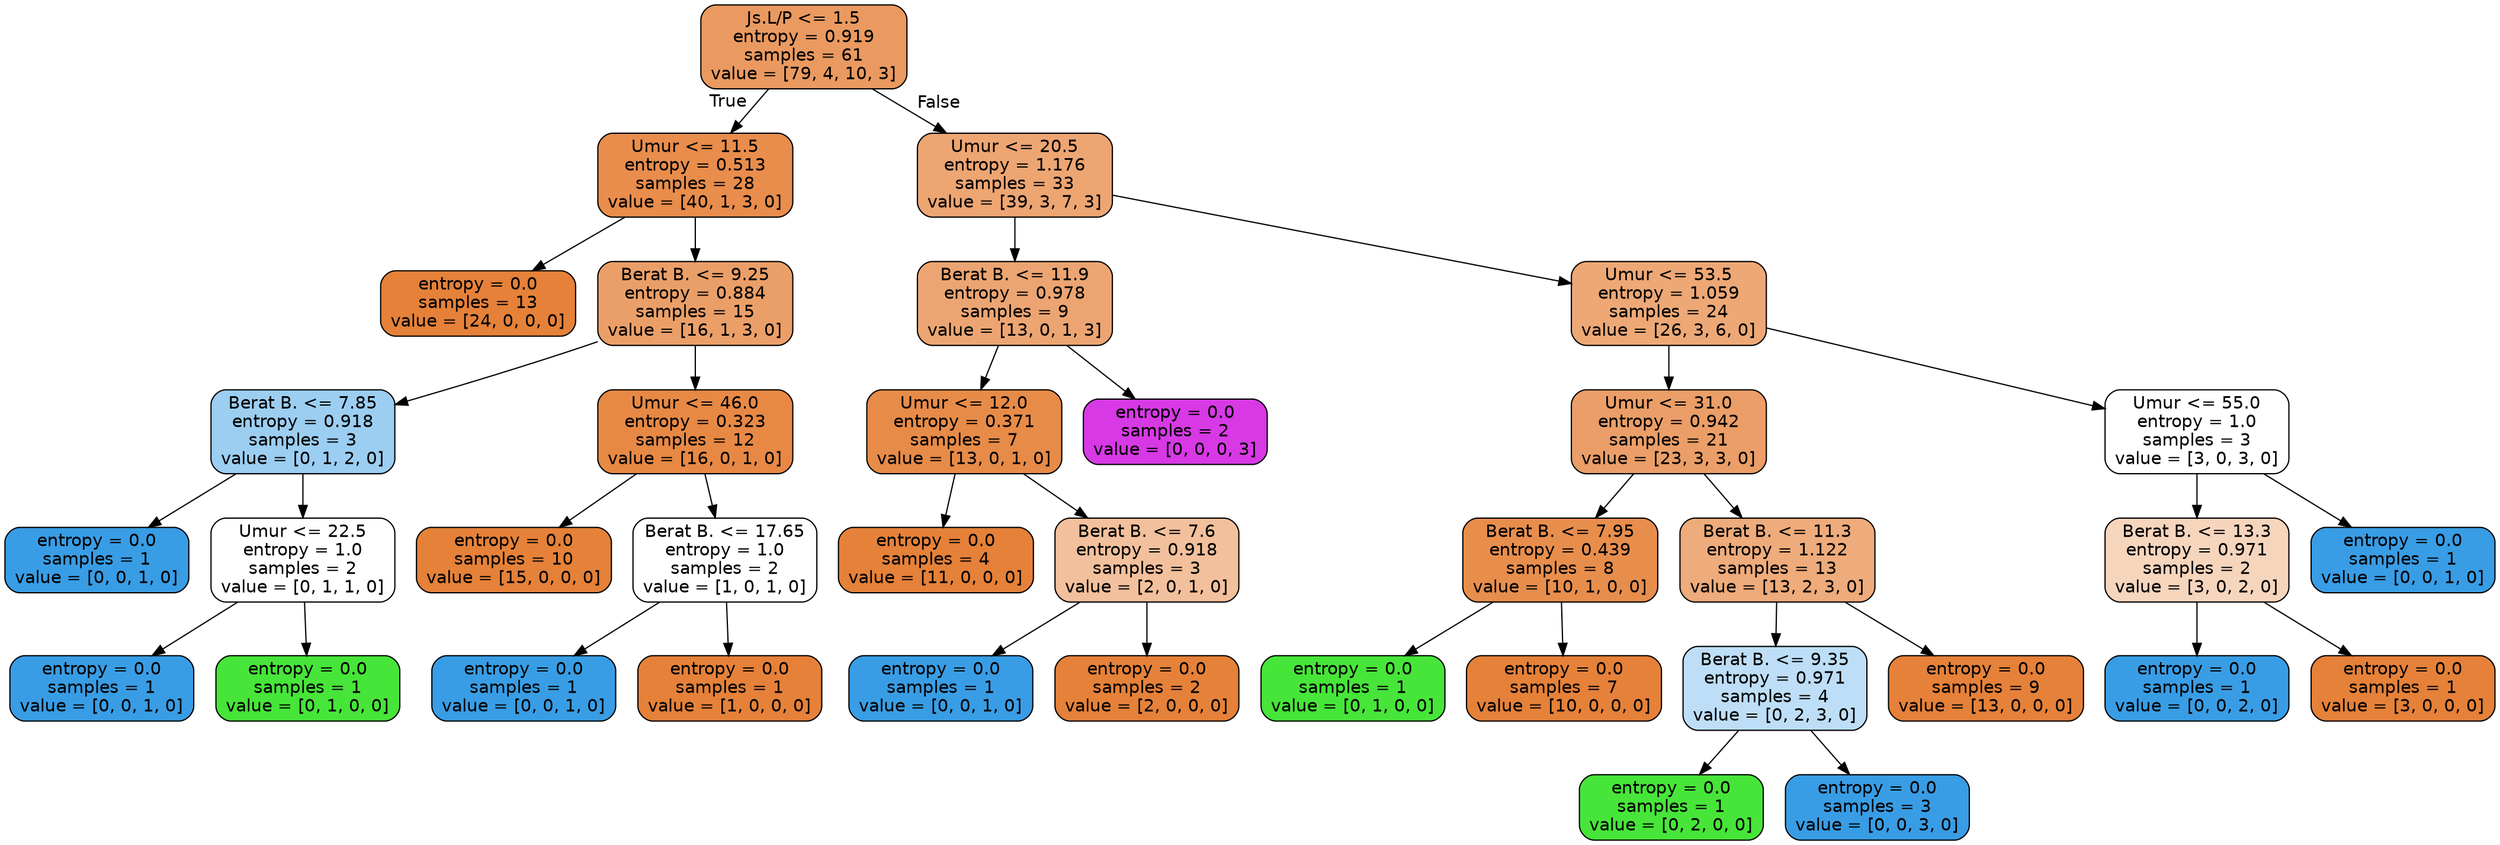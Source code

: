 digraph Tree {
node [shape=box, style="filled, rounded", color="black", fontname=helvetica] ;
edge [fontname=helvetica] ;
0 [label="Js.L/P <= 1.5\nentropy = 0.919\nsamples = 61\nvalue = [79, 4, 10, 3]", fillcolor="#ea9a60"] ;
1 [label="Umur <= 11.5\nentropy = 0.513\nsamples = 28\nvalue = [40, 1, 3, 0]", fillcolor="#e88d4c"] ;
0 -> 1 [labeldistance=2.5, labelangle=45, headlabel="True"] ;
2 [label="entropy = 0.0\nsamples = 13\nvalue = [24, 0, 0, 0]", fillcolor="#e58139"] ;
1 -> 2 ;
3 [label="Berat B. <= 9.25\nentropy = 0.884\nsamples = 15\nvalue = [16, 1, 3, 0]", fillcolor="#eb9f68"] ;
1 -> 3 ;
4 [label="Berat B. <= 7.85\nentropy = 0.918\nsamples = 3\nvalue = [0, 1, 2, 0]", fillcolor="#9ccef2"] ;
3 -> 4 ;
5 [label="entropy = 0.0\nsamples = 1\nvalue = [0, 0, 1, 0]", fillcolor="#399de5"] ;
4 -> 5 ;
6 [label="Umur <= 22.5\nentropy = 1.0\nsamples = 2\nvalue = [0, 1, 1, 0]", fillcolor="#ffffff"] ;
4 -> 6 ;
7 [label="entropy = 0.0\nsamples = 1\nvalue = [0, 0, 1, 0]", fillcolor="#399de5"] ;
6 -> 7 ;
8 [label="entropy = 0.0\nsamples = 1\nvalue = [0, 1, 0, 0]", fillcolor="#47e539"] ;
6 -> 8 ;
9 [label="Umur <= 46.0\nentropy = 0.323\nsamples = 12\nvalue = [16, 0, 1, 0]", fillcolor="#e78945"] ;
3 -> 9 ;
10 [label="entropy = 0.0\nsamples = 10\nvalue = [15, 0, 0, 0]", fillcolor="#e58139"] ;
9 -> 10 ;
11 [label="Berat B. <= 17.65\nentropy = 1.0\nsamples = 2\nvalue = [1, 0, 1, 0]", fillcolor="#ffffff"] ;
9 -> 11 ;
12 [label="entropy = 0.0\nsamples = 1\nvalue = [0, 0, 1, 0]", fillcolor="#399de5"] ;
11 -> 12 ;
13 [label="entropy = 0.0\nsamples = 1\nvalue = [1, 0, 0, 0]", fillcolor="#e58139"] ;
11 -> 13 ;
14 [label="Umur <= 20.5\nentropy = 1.176\nsamples = 33\nvalue = [39, 3, 7, 3]", fillcolor="#eda572"] ;
0 -> 14 [labeldistance=2.5, labelangle=-45, headlabel="False"] ;
15 [label="Berat B. <= 11.9\nentropy = 0.978\nsamples = 9\nvalue = [13, 0, 1, 3]", fillcolor="#eca572"] ;
14 -> 15 ;
16 [label="Umur <= 12.0\nentropy = 0.371\nsamples = 7\nvalue = [13, 0, 1, 0]", fillcolor="#e78b48"] ;
15 -> 16 ;
17 [label="entropy = 0.0\nsamples = 4\nvalue = [11, 0, 0, 0]", fillcolor="#e58139"] ;
16 -> 17 ;
18 [label="Berat B. <= 7.6\nentropy = 0.918\nsamples = 3\nvalue = [2, 0, 1, 0]", fillcolor="#f2c09c"] ;
16 -> 18 ;
19 [label="entropy = 0.0\nsamples = 1\nvalue = [0, 0, 1, 0]", fillcolor="#399de5"] ;
18 -> 19 ;
20 [label="entropy = 0.0\nsamples = 2\nvalue = [2, 0, 0, 0]", fillcolor="#e58139"] ;
18 -> 20 ;
21 [label="entropy = 0.0\nsamples = 2\nvalue = [0, 0, 0, 3]", fillcolor="#d739e5"] ;
15 -> 21 ;
22 [label="Umur <= 53.5\nentropy = 1.059\nsamples = 24\nvalue = [26, 3, 6, 0]", fillcolor="#eda876"] ;
14 -> 22 ;
23 [label="Umur <= 31.0\nentropy = 0.942\nsamples = 21\nvalue = [23, 3, 3, 0]", fillcolor="#eb9e67"] ;
22 -> 23 ;
24 [label="Berat B. <= 7.95\nentropy = 0.439\nsamples = 8\nvalue = [10, 1, 0, 0]", fillcolor="#e88e4d"] ;
23 -> 24 ;
25 [label="entropy = 0.0\nsamples = 1\nvalue = [0, 1, 0, 0]", fillcolor="#47e539"] ;
24 -> 25 ;
26 [label="entropy = 0.0\nsamples = 7\nvalue = [10, 0, 0, 0]", fillcolor="#e58139"] ;
24 -> 26 ;
27 [label="Berat B. <= 11.3\nentropy = 1.122\nsamples = 13\nvalue = [13, 2, 3, 0]", fillcolor="#eeab7b"] ;
23 -> 27 ;
28 [label="Berat B. <= 9.35\nentropy = 0.971\nsamples = 4\nvalue = [0, 2, 3, 0]", fillcolor="#bddef6"] ;
27 -> 28 ;
29 [label="entropy = 0.0\nsamples = 1\nvalue = [0, 2, 0, 0]", fillcolor="#47e539"] ;
28 -> 29 ;
30 [label="entropy = 0.0\nsamples = 3\nvalue = [0, 0, 3, 0]", fillcolor="#399de5"] ;
28 -> 30 ;
31 [label="entropy = 0.0\nsamples = 9\nvalue = [13, 0, 0, 0]", fillcolor="#e58139"] ;
27 -> 31 ;
32 [label="Umur <= 55.0\nentropy = 1.0\nsamples = 3\nvalue = [3, 0, 3, 0]", fillcolor="#ffffff"] ;
22 -> 32 ;
33 [label="Berat B. <= 13.3\nentropy = 0.971\nsamples = 2\nvalue = [3, 0, 2, 0]", fillcolor="#f6d5bd"] ;
32 -> 33 ;
34 [label="entropy = 0.0\nsamples = 1\nvalue = [0, 0, 2, 0]", fillcolor="#399de5"] ;
33 -> 34 ;
35 [label="entropy = 0.0\nsamples = 1\nvalue = [3, 0, 0, 0]", fillcolor="#e58139"] ;
33 -> 35 ;
36 [label="entropy = 0.0\nsamples = 1\nvalue = [0, 0, 1, 0]", fillcolor="#399de5"] ;
32 -> 36 ;
}